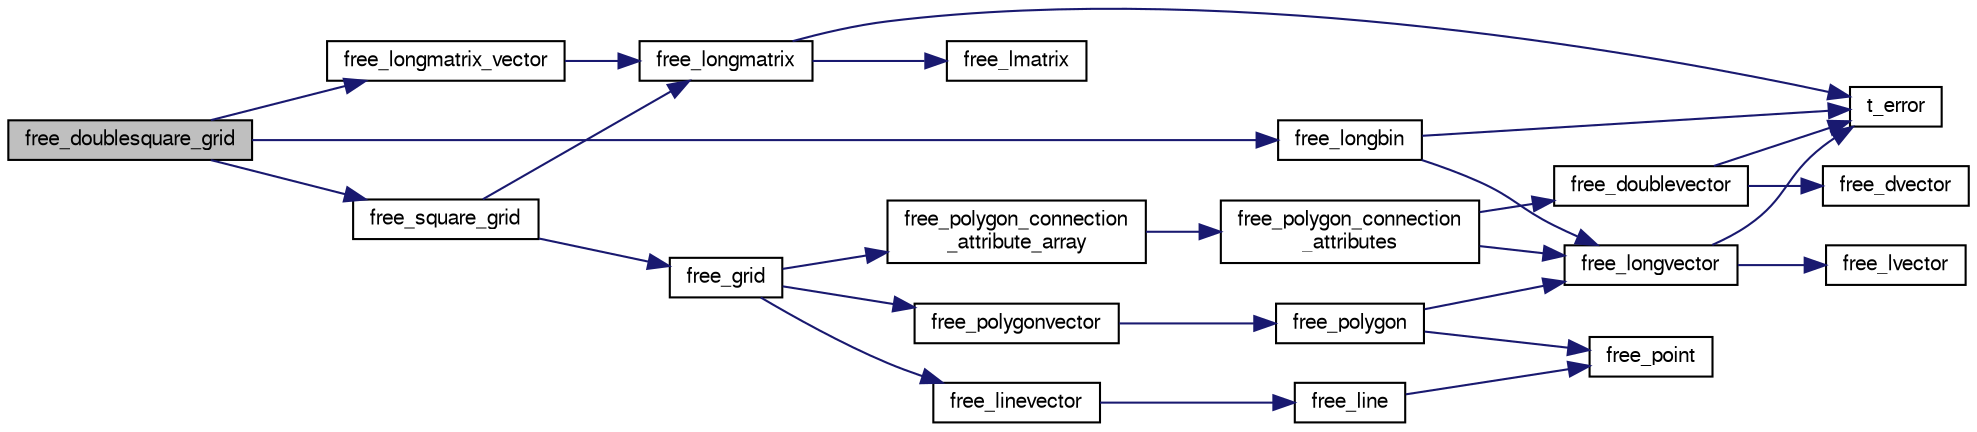 digraph "free_doublesquare_grid"
{
  bgcolor="transparent";
  edge [fontname="FreeSans",fontsize="10",labelfontname="FreeSans",labelfontsize="10"];
  node [fontname="FreeSans",fontsize="10",shape=record];
  rankdir="LR";
  Node1 [label="free_doublesquare_grid",height=0.2,width=0.4,color="black", fillcolor="grey75", style="filled" fontcolor="black"];
  Node1 -> Node2 [color="midnightblue",fontsize="10",style="solid"];
  Node2 [label="free_longbin",height=0.2,width=0.4,color="black",URL="$alloc_8c.html#a000918833802f10fa2889f15f5cc4fef"];
  Node2 -> Node3 [color="midnightblue",fontsize="10",style="solid"];
  Node3 [label="t_error",height=0.2,width=0.4,color="black",URL="$error_8c.html#af79ef7c6656ef0f3d2786e2b09c1755f"];
  Node2 -> Node4 [color="midnightblue",fontsize="10",style="solid"];
  Node4 [label="free_longvector",height=0.2,width=0.4,color="black",URL="$alloc_8c.html#a04fde7eac99d9b9020b658a49670f86c"];
  Node4 -> Node3 [color="midnightblue",fontsize="10",style="solid"];
  Node4 -> Node5 [color="midnightblue",fontsize="10",style="solid"];
  Node5 [label="free_lvector",height=0.2,width=0.4,color="black",URL="$alloc_8c.html#a06786bf777613d3724c0f5e8425a03af"];
  Node1 -> Node6 [color="midnightblue",fontsize="10",style="solid"];
  Node6 [label="free_longmatrix_vector",height=0.2,width=0.4,color="black",URL="$bigcells2_8c.html#a4c41a596dfaed1f8a4ff7e682ed2e961"];
  Node6 -> Node7 [color="midnightblue",fontsize="10",style="solid"];
  Node7 [label="free_longmatrix",height=0.2,width=0.4,color="black",URL="$alloc_8c.html#abd760649779b325c9d6dde0f4f10764a"];
  Node7 -> Node3 [color="midnightblue",fontsize="10",style="solid"];
  Node7 -> Node8 [color="midnightblue",fontsize="10",style="solid"];
  Node8 [label="free_lmatrix",height=0.2,width=0.4,color="black",URL="$alloc_8c.html#a21c30ac183ff64c775d0fa216d5c6e52"];
  Node1 -> Node9 [color="midnightblue",fontsize="10",style="solid"];
  Node9 [label="free_square_grid",height=0.2,width=0.4,color="black",URL="$bigcells2_8c.html#a4474c828c8098bbd2222c31d9db8614e"];
  Node9 -> Node10 [color="midnightblue",fontsize="10",style="solid"];
  Node10 [label="free_grid",height=0.2,width=0.4,color="black",URL="$bigcells2_8c.html#afd97af8f60b782ce34aa2491b8c19a08"];
  Node10 -> Node11 [color="midnightblue",fontsize="10",style="solid"];
  Node11 [label="free_polygon_connection\l_attribute_array",height=0.2,width=0.4,color="black",URL="$geometry__freememory_8c.html#a3f2e35ee3b7beb53a4c137f48d2ad87c"];
  Node11 -> Node12 [color="midnightblue",fontsize="10",style="solid"];
  Node12 [label="free_polygon_connection\l_attributes",height=0.2,width=0.4,color="black",URL="$geometry__freememory_8c.html#aa958efb37e573247a54179567bf338bd"];
  Node12 -> Node4 [color="midnightblue",fontsize="10",style="solid"];
  Node12 -> Node13 [color="midnightblue",fontsize="10",style="solid"];
  Node13 [label="free_doublevector",height=0.2,width=0.4,color="black",URL="$alloc_8c.html#a9f8d1eb0558ac1ddc1ab2cdbd25eba49"];
  Node13 -> Node3 [color="midnightblue",fontsize="10",style="solid"];
  Node13 -> Node14 [color="midnightblue",fontsize="10",style="solid"];
  Node14 [label="free_dvector",height=0.2,width=0.4,color="black",URL="$alloc_8c.html#a3f159bec2c468d142a1ce6f3158332b5"];
  Node10 -> Node15 [color="midnightblue",fontsize="10",style="solid"];
  Node15 [label="free_polygonvector",height=0.2,width=0.4,color="black",URL="$geometry__freememory_8c.html#a4532941a5ba16950eba90103786b3344"];
  Node15 -> Node16 [color="midnightblue",fontsize="10",style="solid"];
  Node16 [label="free_polygon",height=0.2,width=0.4,color="black",URL="$geometry__freememory_8c.html#a1f5f9fb25ccc4a2698ae3f4ee1ee2459"];
  Node16 -> Node17 [color="midnightblue",fontsize="10",style="solid"];
  Node17 [label="free_point",height=0.2,width=0.4,color="black",URL="$geometry__freememory_8c.html#a92e2bb48750a3d7406b6b4f16782cd0e"];
  Node16 -> Node4 [color="midnightblue",fontsize="10",style="solid"];
  Node10 -> Node18 [color="midnightblue",fontsize="10",style="solid"];
  Node18 [label="free_linevector",height=0.2,width=0.4,color="black",URL="$geometry__freememory_8c.html#a3dd1b81fd65e4b4c54ba62e87ca4c6b5"];
  Node18 -> Node19 [color="midnightblue",fontsize="10",style="solid"];
  Node19 [label="free_line",height=0.2,width=0.4,color="black",URL="$geometry__freememory_8c.html#a93dcdfbfce9f9d5bd54d6df2cf53e664"];
  Node19 -> Node17 [color="midnightblue",fontsize="10",style="solid"];
  Node9 -> Node7 [color="midnightblue",fontsize="10",style="solid"];
}
